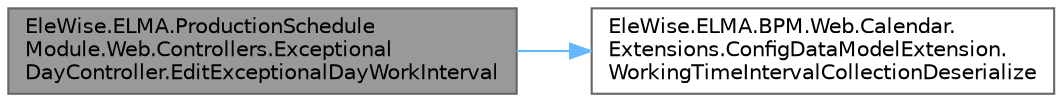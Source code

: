 digraph "EleWise.ELMA.ProductionScheduleModule.Web.Controllers.ExceptionalDayController.EditExceptionalDayWorkInterval"
{
 // LATEX_PDF_SIZE
  bgcolor="transparent";
  edge [fontname=Helvetica,fontsize=10,labelfontname=Helvetica,labelfontsize=10];
  node [fontname=Helvetica,fontsize=10,shape=box,height=0.2,width=0.4];
  rankdir="LR";
  Node1 [id="Node000001",label="EleWise.ELMA.ProductionSchedule\lModule.Web.Controllers.Exceptional\lDayController.EditExceptionalDayWorkInterval",height=0.2,width=0.4,color="gray40", fillcolor="grey60", style="filled", fontcolor="black",tooltip=" "];
  Node1 -> Node2 [id="edge1_Node000001_Node000002",color="steelblue1",style="solid",tooltip=" "];
  Node2 [id="Node000002",label="EleWise.ELMA.BPM.Web.Calendar.\lExtensions.ConfigDataModelExtension.\lWorkingTimeIntervalCollectionDeserialize",height=0.2,width=0.4,color="grey40", fillcolor="white", style="filled",URL="$class_ele_wise_1_1_e_l_m_a_1_1_b_p_m_1_1_web_1_1_calendar_1_1_extensions_1_1_config_data_model_extension.html#ac14044e09d8994cbc4fb06c8147c4648",tooltip="Десериализовать коллекцию интервалов рабочего времени"];
}
